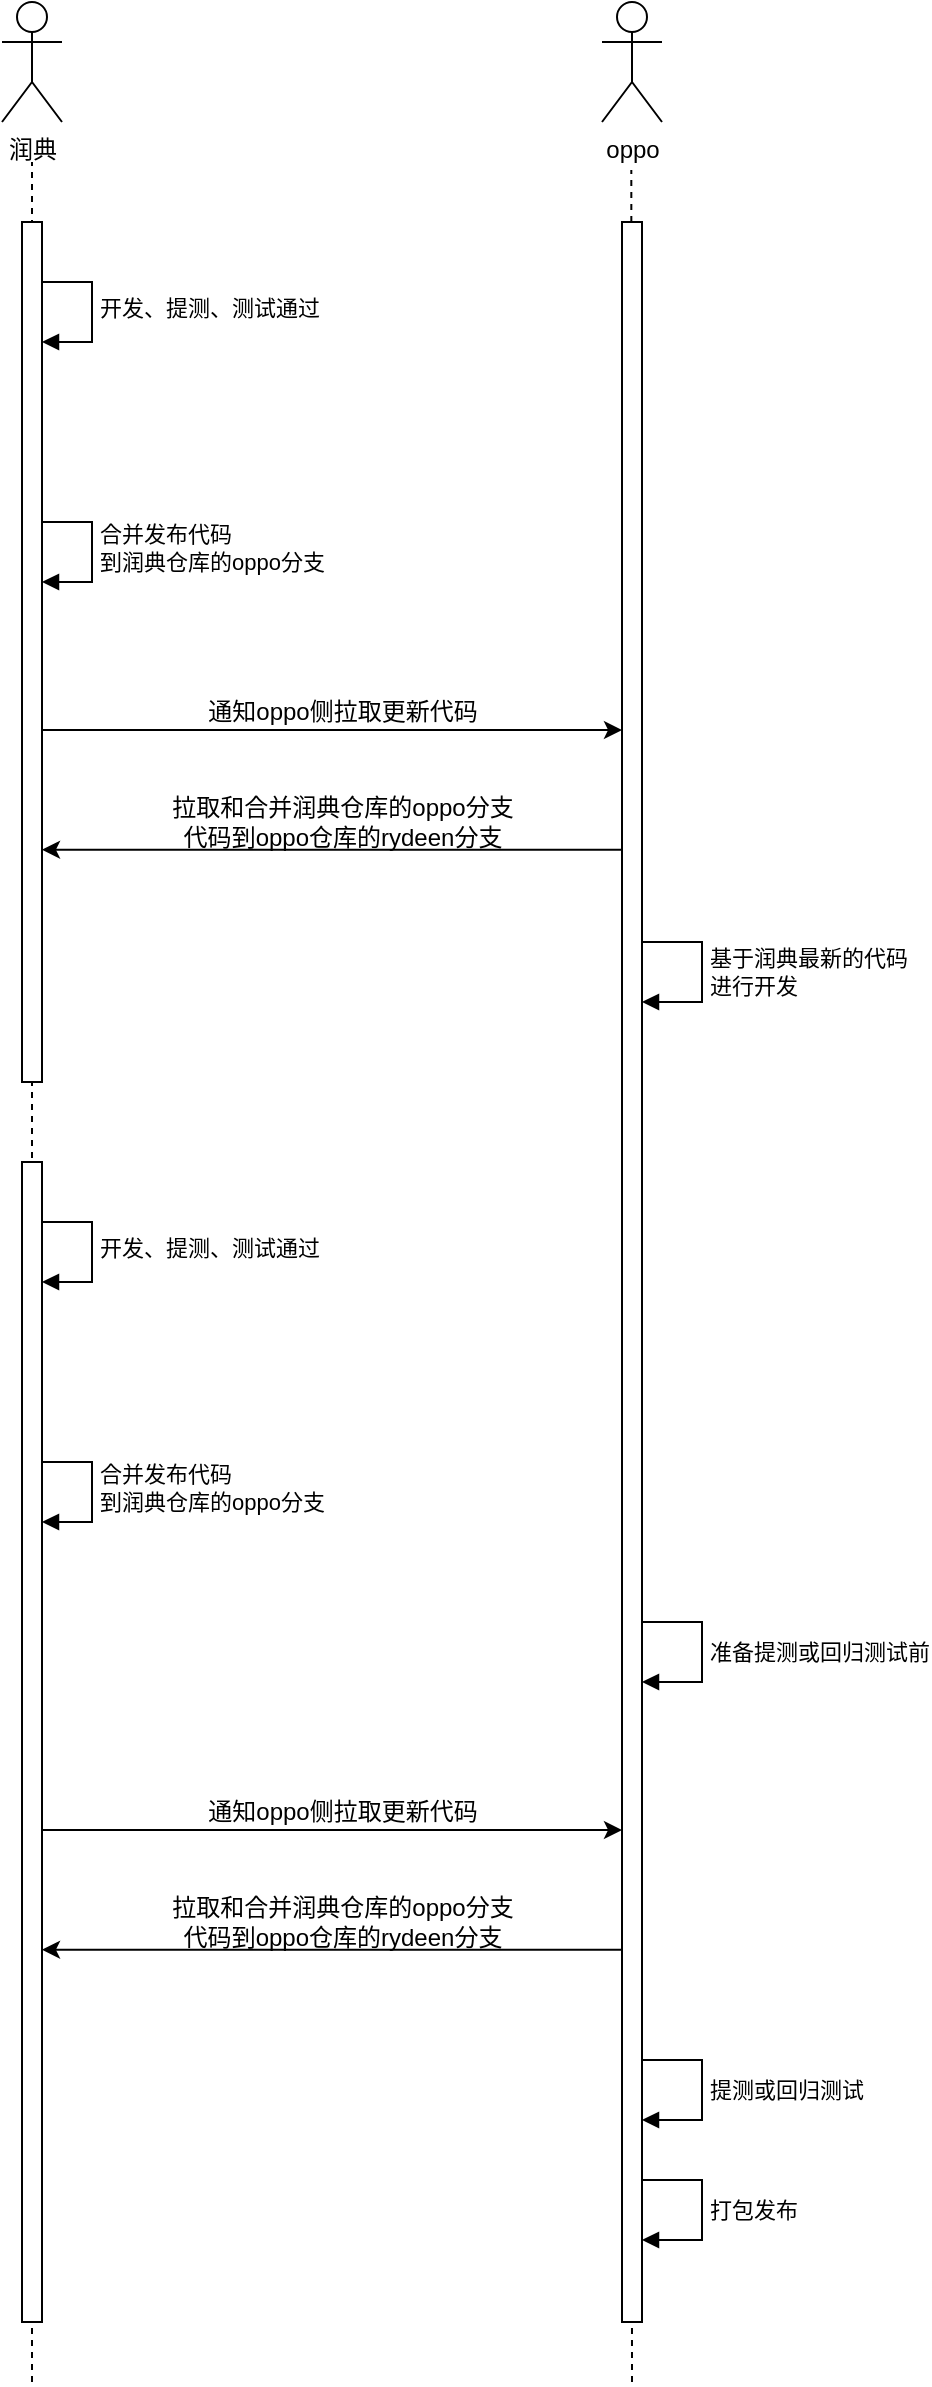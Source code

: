 <mxfile version="24.0.5" type="github">
  <diagram name="第 1 页" id="YQSnKAG-CkbCW_agBmFR">
    <mxGraphModel dx="1434" dy="746" grid="1" gridSize="10" guides="1" tooltips="1" connect="1" arrows="1" fold="1" page="1" pageScale="1" pageWidth="827" pageHeight="1169" math="0" shadow="0">
      <root>
        <mxCell id="0" />
        <mxCell id="1" parent="0" />
        <mxCell id="x32YYk-rLdXgTgHHnrs6-28" value="开发、提测、测试通过" style="html=1;align=left;spacingLeft=2;endArrow=block;rounded=0;edgeStyle=orthogonalEdgeStyle;curved=0;rounded=0;" parent="1" edge="1">
          <mxGeometry relative="1" as="geometry">
            <mxPoint x="255" y="280" as="sourcePoint" />
            <Array as="points">
              <mxPoint x="285" y="310" />
            </Array>
            <mxPoint x="260" y="310.0" as="targetPoint" />
          </mxGeometry>
        </mxCell>
        <mxCell id="x32YYk-rLdXgTgHHnrs6-29" value="润典" style="shape=umlActor;verticalLabelPosition=bottom;verticalAlign=top;html=1;" parent="1" vertex="1">
          <mxGeometry x="240" y="140" width="30" height="60" as="geometry" />
        </mxCell>
        <mxCell id="x32YYk-rLdXgTgHHnrs6-30" value="oppo" style="shape=umlActor;verticalLabelPosition=bottom;verticalAlign=top;html=1;" parent="1" vertex="1">
          <mxGeometry x="540" y="140" width="30" height="60" as="geometry" />
        </mxCell>
        <mxCell id="x32YYk-rLdXgTgHHnrs6-31" value="" style="endArrow=none;dashed=1;html=1;rounded=0;" parent="1" edge="1">
          <mxGeometry width="50" height="50" relative="1" as="geometry">
            <mxPoint x="555" y="1330" as="sourcePoint" />
            <mxPoint x="554.66" y="224" as="targetPoint" />
          </mxGeometry>
        </mxCell>
        <mxCell id="x32YYk-rLdXgTgHHnrs6-32" value="" style="endArrow=none;dashed=1;html=1;rounded=0;" parent="1" edge="1">
          <mxGeometry width="50" height="50" relative="1" as="geometry">
            <mxPoint x="255" y="360.0" as="sourcePoint" />
            <mxPoint x="255" y="220" as="targetPoint" />
          </mxGeometry>
        </mxCell>
        <mxCell id="x32YYk-rLdXgTgHHnrs6-34" value="" style="endArrow=none;dashed=1;html=1;rounded=0;" parent="1" source="x32YYk-rLdXgTgHHnrs6-45" edge="1">
          <mxGeometry width="50" height="50" relative="1" as="geometry">
            <mxPoint x="255" y="850" as="sourcePoint" />
            <mxPoint x="255" y="470" as="targetPoint" />
          </mxGeometry>
        </mxCell>
        <mxCell id="x32YYk-rLdXgTgHHnrs6-35" value="" style="endArrow=classic;endFill=1;html=1;rounded=0;" parent="1" edge="1">
          <mxGeometry width="160" relative="1" as="geometry">
            <mxPoint x="260" y="563.86" as="sourcePoint" />
            <mxPoint x="260" y="563.86" as="targetPoint" />
          </mxGeometry>
        </mxCell>
        <mxCell id="x32YYk-rLdXgTgHHnrs6-36" value="拉取和合并润典仓库的&lt;span style=&quot;background-color: initial;&quot;&gt;oppo分支&lt;/span&gt;&lt;div&gt;&lt;span style=&quot;background-color: initial;&quot;&gt;代码&lt;/span&gt;&lt;span style=&quot;background-color: initial;&quot;&gt;到oppo仓库的rydeen分支&lt;/span&gt;&lt;/div&gt;" style="text;html=1;align=center;verticalAlign=middle;resizable=0;points=[];autosize=1;strokeColor=none;fillColor=none;" parent="1" vertex="1">
          <mxGeometry x="315" y="530" width="190" height="40" as="geometry" />
        </mxCell>
        <mxCell id="x32YYk-rLdXgTgHHnrs6-37" value="" style="html=1;points=[[0,0,0,0,5],[0,1,0,0,-5],[1,0,0,0,5],[1,1,0,0,-5]];perimeter=orthogonalPerimeter;outlineConnect=0;targetShapes=umlLifeline;portConstraint=eastwest;newEdgeStyle={&quot;curved&quot;:0,&quot;rounded&quot;:0};" parent="1" vertex="1">
          <mxGeometry x="550" y="250" width="10" height="1050" as="geometry" />
        </mxCell>
        <mxCell id="x32YYk-rLdXgTgHHnrs6-38" value="基于润典最新的代码&lt;div&gt;进行开发&lt;/div&gt;" style="html=1;align=left;spacingLeft=2;endArrow=block;rounded=0;edgeStyle=orthogonalEdgeStyle;curved=0;rounded=0;" parent="1" edge="1">
          <mxGeometry relative="1" as="geometry">
            <mxPoint x="560" y="610" as="sourcePoint" />
            <Array as="points">
              <mxPoint x="590" y="610" />
              <mxPoint x="590" y="640" />
            </Array>
            <mxPoint x="560" y="640.0" as="targetPoint" />
          </mxGeometry>
        </mxCell>
        <mxCell id="x32YYk-rLdXgTgHHnrs6-39" value="合并发布代码&lt;div&gt;到润典仓库的oppo分支&lt;/div&gt;" style="html=1;align=left;spacingLeft=2;endArrow=block;rounded=0;edgeStyle=orthogonalEdgeStyle;curved=0;rounded=0;" parent="1" edge="1">
          <mxGeometry relative="1" as="geometry">
            <mxPoint x="255" y="400" as="sourcePoint" />
            <Array as="points">
              <mxPoint x="285" y="430" />
            </Array>
            <mxPoint x="260" y="430.0" as="targetPoint" />
          </mxGeometry>
        </mxCell>
        <mxCell id="x32YYk-rLdXgTgHHnrs6-46" value="" style="endArrow=none;dashed=1;html=1;rounded=0;" parent="1" target="x32YYk-rLdXgTgHHnrs6-45" edge="1">
          <mxGeometry width="50" height="50" relative="1" as="geometry">
            <mxPoint x="255" y="1330" as="sourcePoint" />
            <mxPoint x="255" y="470" as="targetPoint" />
          </mxGeometry>
        </mxCell>
        <mxCell id="x32YYk-rLdXgTgHHnrs6-47" value="" style="endArrow=classic;endFill=1;html=1;rounded=0;" parent="1" edge="1">
          <mxGeometry width="160" relative="1" as="geometry">
            <mxPoint x="550" y="563.86" as="sourcePoint" />
            <mxPoint x="260" y="563.86" as="targetPoint" />
          </mxGeometry>
        </mxCell>
        <mxCell id="x32YYk-rLdXgTgHHnrs6-45" value="" style="html=1;points=[[0,0,0,0,5],[0,1,0,0,-5],[1,0,0,0,5],[1,1,0,0,-5]];perimeter=orthogonalPerimeter;outlineConnect=0;targetShapes=umlLifeline;portConstraint=eastwest;newEdgeStyle={&quot;curved&quot;:0,&quot;rounded&quot;:0};" parent="1" vertex="1">
          <mxGeometry x="250" y="250" width="10" height="430" as="geometry" />
        </mxCell>
        <mxCell id="x32YYk-rLdXgTgHHnrs6-50" value="开发、提测、测试通过" style="html=1;align=left;spacingLeft=2;endArrow=block;rounded=0;edgeStyle=orthogonalEdgeStyle;curved=0;rounded=0;" parent="1" edge="1">
          <mxGeometry relative="1" as="geometry">
            <mxPoint x="255" y="750" as="sourcePoint" />
            <Array as="points">
              <mxPoint x="285" y="780" />
            </Array>
            <mxPoint x="260" y="780.0" as="targetPoint" />
          </mxGeometry>
        </mxCell>
        <mxCell id="x32YYk-rLdXgTgHHnrs6-51" value="" style="endArrow=none;dashed=1;html=1;rounded=0;" parent="1" source="x32YYk-rLdXgTgHHnrs6-54" edge="1">
          <mxGeometry width="50" height="50" relative="1" as="geometry">
            <mxPoint x="255" y="1320" as="sourcePoint" />
            <mxPoint x="255" y="940" as="targetPoint" />
          </mxGeometry>
        </mxCell>
        <mxCell id="x32YYk-rLdXgTgHHnrs6-52" value="" style="endArrow=classic;endFill=1;html=1;rounded=0;" parent="1" edge="1">
          <mxGeometry width="160" relative="1" as="geometry">
            <mxPoint x="260" y="1038.86" as="sourcePoint" />
            <mxPoint x="260" y="1038.86" as="targetPoint" />
          </mxGeometry>
        </mxCell>
        <mxCell id="x32YYk-rLdXgTgHHnrs6-53" value="合并发布代码&lt;div&gt;到润典仓库的oppo分支&lt;/div&gt;" style="html=1;align=left;spacingLeft=2;endArrow=block;rounded=0;edgeStyle=orthogonalEdgeStyle;curved=0;rounded=0;" parent="1" edge="1">
          <mxGeometry relative="1" as="geometry">
            <mxPoint x="255" y="870" as="sourcePoint" />
            <Array as="points">
              <mxPoint x="285" y="900" />
            </Array>
            <mxPoint x="260" y="900.0" as="targetPoint" />
          </mxGeometry>
        </mxCell>
        <mxCell id="x32YYk-rLdXgTgHHnrs6-54" value="" style="html=1;points=[[0,0,0,0,5],[0,1,0,0,-5],[1,0,0,0,5],[1,1,0,0,-5]];perimeter=orthogonalPerimeter;outlineConnect=0;targetShapes=umlLifeline;portConstraint=eastwest;newEdgeStyle={&quot;curved&quot;:0,&quot;rounded&quot;:0};" parent="1" vertex="1">
          <mxGeometry x="250" y="720" width="10" height="580" as="geometry" />
        </mxCell>
        <mxCell id="x32YYk-rLdXgTgHHnrs6-55" value="" style="endArrow=classic;endFill=1;html=1;rounded=0;" parent="1" edge="1">
          <mxGeometry width="160" relative="1" as="geometry">
            <mxPoint x="260" y="1043.86" as="sourcePoint" />
            <mxPoint x="260" y="1043.86" as="targetPoint" />
          </mxGeometry>
        </mxCell>
        <mxCell id="x32YYk-rLdXgTgHHnrs6-59" value="准备提测或回归测试前" style="html=1;align=left;spacingLeft=2;endArrow=block;rounded=0;edgeStyle=orthogonalEdgeStyle;curved=0;rounded=0;" parent="1" edge="1">
          <mxGeometry relative="1" as="geometry">
            <mxPoint x="560" y="950" as="sourcePoint" />
            <Array as="points">
              <mxPoint x="590" y="950" />
              <mxPoint x="590" y="980" />
            </Array>
            <mxPoint x="560" y="980.0" as="targetPoint" />
            <mxPoint as="offset" />
          </mxGeometry>
        </mxCell>
        <mxCell id="x32YYk-rLdXgTgHHnrs6-60" value="提测或回归测试" style="html=1;align=left;spacingLeft=2;endArrow=block;rounded=0;edgeStyle=orthogonalEdgeStyle;curved=0;rounded=0;" parent="1" edge="1">
          <mxGeometry relative="1" as="geometry">
            <mxPoint x="560" y="1169" as="sourcePoint" />
            <Array as="points">
              <mxPoint x="590" y="1169" />
              <mxPoint x="590" y="1199" />
            </Array>
            <mxPoint x="560" y="1199.0" as="targetPoint" />
            <mxPoint as="offset" />
          </mxGeometry>
        </mxCell>
        <mxCell id="x32YYk-rLdXgTgHHnrs6-61" value="打包发布" style="html=1;align=left;spacingLeft=2;endArrow=block;rounded=0;edgeStyle=orthogonalEdgeStyle;curved=0;rounded=0;" parent="1" edge="1">
          <mxGeometry relative="1" as="geometry">
            <mxPoint x="560" y="1229" as="sourcePoint" />
            <Array as="points">
              <mxPoint x="590" y="1229" />
              <mxPoint x="590" y="1259" />
            </Array>
            <mxPoint x="560" y="1259.0" as="targetPoint" />
            <mxPoint as="offset" />
          </mxGeometry>
        </mxCell>
        <mxCell id="oYLeOd8KotXhSyW-pGkt-1" value="" style="endArrow=classic;endFill=1;html=1;rounded=0;" edge="1" parent="1">
          <mxGeometry width="160" relative="1" as="geometry">
            <mxPoint x="265" y="503.86" as="sourcePoint" />
            <mxPoint x="265" y="503.86" as="targetPoint" />
          </mxGeometry>
        </mxCell>
        <mxCell id="oYLeOd8KotXhSyW-pGkt-2" value="通知oppo侧拉取更新代码" style="text;html=1;align=center;verticalAlign=middle;resizable=0;points=[];autosize=1;strokeColor=none;fillColor=none;" vertex="1" parent="1">
          <mxGeometry x="330" y="480" width="160" height="30" as="geometry" />
        </mxCell>
        <mxCell id="oYLeOd8KotXhSyW-pGkt-3" value="" style="endArrow=classic;endFill=1;html=1;rounded=0;strokeColor=default;" edge="1" parent="1">
          <mxGeometry width="160" relative="1" as="geometry">
            <mxPoint x="260" y="504" as="sourcePoint" />
            <mxPoint x="550" y="504" as="targetPoint" />
          </mxGeometry>
        </mxCell>
        <mxCell id="oYLeOd8KotXhSyW-pGkt-4" value="" style="endArrow=classic;endFill=1;html=1;rounded=0;" edge="1" parent="1">
          <mxGeometry width="160" relative="1" as="geometry">
            <mxPoint x="260" y="1113.86" as="sourcePoint" />
            <mxPoint x="260" y="1113.86" as="targetPoint" />
          </mxGeometry>
        </mxCell>
        <mxCell id="oYLeOd8KotXhSyW-pGkt-5" value="拉取和合并润典仓库的&lt;span style=&quot;background-color: initial;&quot;&gt;oppo分支&lt;/span&gt;&lt;div&gt;&lt;span style=&quot;background-color: initial;&quot;&gt;代码&lt;/span&gt;&lt;span style=&quot;background-color: initial;&quot;&gt;到oppo仓库的rydeen分支&lt;/span&gt;&lt;/div&gt;" style="text;html=1;align=center;verticalAlign=middle;resizable=0;points=[];autosize=1;strokeColor=none;fillColor=none;" vertex="1" parent="1">
          <mxGeometry x="315" y="1080" width="190" height="40" as="geometry" />
        </mxCell>
        <mxCell id="oYLeOd8KotXhSyW-pGkt-6" value="" style="endArrow=classic;endFill=1;html=1;rounded=0;" edge="1" parent="1">
          <mxGeometry width="160" relative="1" as="geometry">
            <mxPoint x="550" y="1113.86" as="sourcePoint" />
            <mxPoint x="260" y="1113.86" as="targetPoint" />
          </mxGeometry>
        </mxCell>
        <mxCell id="oYLeOd8KotXhSyW-pGkt-7" value="" style="endArrow=classic;endFill=1;html=1;rounded=0;" edge="1" parent="1">
          <mxGeometry width="160" relative="1" as="geometry">
            <mxPoint x="265" y="1053.86" as="sourcePoint" />
            <mxPoint x="265" y="1053.86" as="targetPoint" />
          </mxGeometry>
        </mxCell>
        <mxCell id="oYLeOd8KotXhSyW-pGkt-8" value="通知oppo侧拉取更新代码" style="text;html=1;align=center;verticalAlign=middle;resizable=0;points=[];autosize=1;strokeColor=none;fillColor=none;" vertex="1" parent="1">
          <mxGeometry x="330" y="1030" width="160" height="30" as="geometry" />
        </mxCell>
        <mxCell id="oYLeOd8KotXhSyW-pGkt-9" value="" style="endArrow=classic;endFill=1;html=1;rounded=0;strokeColor=default;" edge="1" parent="1">
          <mxGeometry width="160" relative="1" as="geometry">
            <mxPoint x="260" y="1054" as="sourcePoint" />
            <mxPoint x="550" y="1054" as="targetPoint" />
          </mxGeometry>
        </mxCell>
      </root>
    </mxGraphModel>
  </diagram>
</mxfile>
